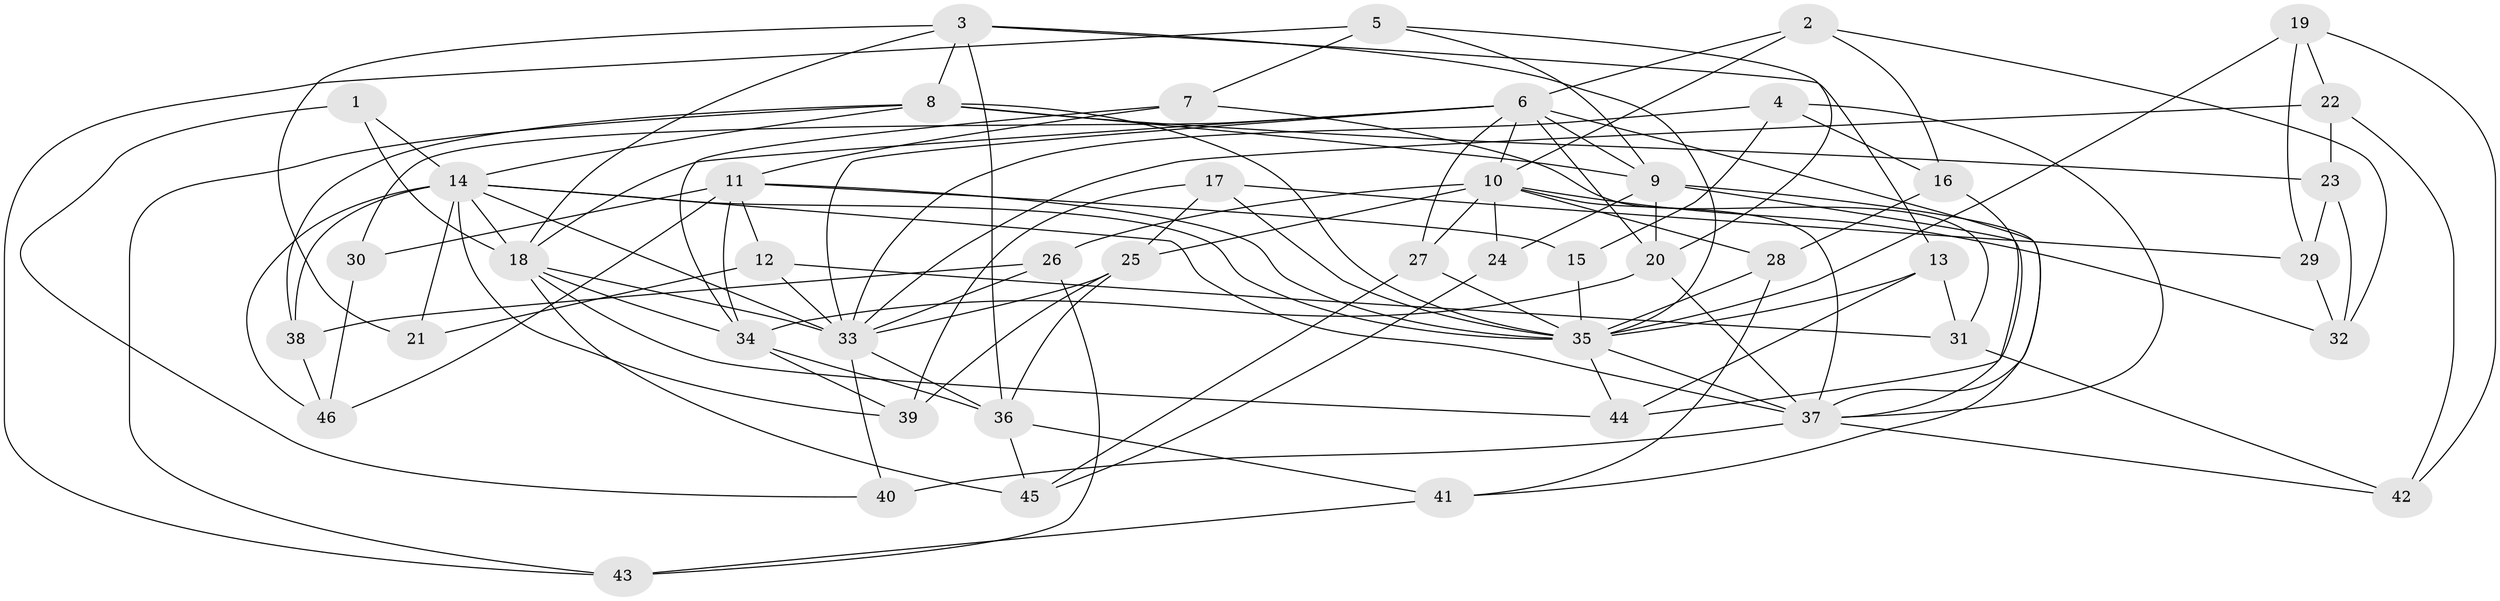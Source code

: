 // original degree distribution, {4: 1.0}
// Generated by graph-tools (version 1.1) at 2025/53/03/04/25 22:53:33]
// undirected, 46 vertices, 117 edges
graph export_dot {
  node [color=gray90,style=filled];
  1;
  2;
  3;
  4;
  5;
  6;
  7;
  8;
  9;
  10;
  11;
  12;
  13;
  14;
  15;
  16;
  17;
  18;
  19;
  20;
  21;
  22;
  23;
  24;
  25;
  26;
  27;
  28;
  29;
  30;
  31;
  32;
  33;
  34;
  35;
  36;
  37;
  38;
  39;
  40;
  41;
  42;
  43;
  44;
  45;
  46;
  1 -- 14 [weight=1.0];
  1 -- 18 [weight=2.0];
  1 -- 40 [weight=1.0];
  2 -- 6 [weight=1.0];
  2 -- 10 [weight=1.0];
  2 -- 16 [weight=1.0];
  2 -- 32 [weight=1.0];
  3 -- 8 [weight=2.0];
  3 -- 13 [weight=1.0];
  3 -- 18 [weight=1.0];
  3 -- 21 [weight=1.0];
  3 -- 35 [weight=1.0];
  3 -- 36 [weight=2.0];
  4 -- 15 [weight=1.0];
  4 -- 16 [weight=1.0];
  4 -- 33 [weight=1.0];
  4 -- 37 [weight=1.0];
  5 -- 7 [weight=1.0];
  5 -- 9 [weight=1.0];
  5 -- 20 [weight=1.0];
  5 -- 43 [weight=1.0];
  6 -- 9 [weight=2.0];
  6 -- 10 [weight=1.0];
  6 -- 18 [weight=2.0];
  6 -- 20 [weight=2.0];
  6 -- 27 [weight=1.0];
  6 -- 30 [weight=1.0];
  6 -- 33 [weight=1.0];
  6 -- 37 [weight=1.0];
  7 -- 11 [weight=1.0];
  7 -- 31 [weight=1.0];
  7 -- 34 [weight=1.0];
  8 -- 9 [weight=2.0];
  8 -- 14 [weight=2.0];
  8 -- 23 [weight=1.0];
  8 -- 35 [weight=1.0];
  8 -- 38 [weight=1.0];
  8 -- 43 [weight=1.0];
  9 -- 20 [weight=1.0];
  9 -- 24 [weight=2.0];
  9 -- 37 [weight=1.0];
  9 -- 41 [weight=1.0];
  10 -- 24 [weight=1.0];
  10 -- 25 [weight=2.0];
  10 -- 26 [weight=1.0];
  10 -- 27 [weight=1.0];
  10 -- 28 [weight=1.0];
  10 -- 32 [weight=1.0];
  10 -- 37 [weight=1.0];
  11 -- 12 [weight=1.0];
  11 -- 15 [weight=2.0];
  11 -- 30 [weight=2.0];
  11 -- 34 [weight=2.0];
  11 -- 35 [weight=1.0];
  11 -- 46 [weight=1.0];
  12 -- 21 [weight=1.0];
  12 -- 31 [weight=1.0];
  12 -- 33 [weight=1.0];
  13 -- 31 [weight=1.0];
  13 -- 35 [weight=1.0];
  13 -- 44 [weight=1.0];
  14 -- 18 [weight=1.0];
  14 -- 21 [weight=2.0];
  14 -- 33 [weight=1.0];
  14 -- 35 [weight=1.0];
  14 -- 37 [weight=1.0];
  14 -- 38 [weight=1.0];
  14 -- 39 [weight=1.0];
  14 -- 46 [weight=1.0];
  15 -- 35 [weight=1.0];
  16 -- 28 [weight=1.0];
  16 -- 44 [weight=1.0];
  17 -- 25 [weight=1.0];
  17 -- 29 [weight=1.0];
  17 -- 35 [weight=1.0];
  17 -- 39 [weight=1.0];
  18 -- 33 [weight=1.0];
  18 -- 34 [weight=1.0];
  18 -- 44 [weight=1.0];
  18 -- 45 [weight=1.0];
  19 -- 22 [weight=1.0];
  19 -- 29 [weight=1.0];
  19 -- 35 [weight=1.0];
  19 -- 42 [weight=1.0];
  20 -- 34 [weight=1.0];
  20 -- 37 [weight=1.0];
  22 -- 23 [weight=1.0];
  22 -- 33 [weight=1.0];
  22 -- 42 [weight=1.0];
  23 -- 29 [weight=1.0];
  23 -- 32 [weight=1.0];
  24 -- 45 [weight=1.0];
  25 -- 33 [weight=1.0];
  25 -- 36 [weight=3.0];
  25 -- 39 [weight=1.0];
  26 -- 33 [weight=1.0];
  26 -- 38 [weight=1.0];
  26 -- 43 [weight=1.0];
  27 -- 35 [weight=1.0];
  27 -- 45 [weight=1.0];
  28 -- 35 [weight=1.0];
  28 -- 41 [weight=1.0];
  29 -- 32 [weight=1.0];
  30 -- 46 [weight=1.0];
  31 -- 42 [weight=1.0];
  33 -- 36 [weight=1.0];
  33 -- 40 [weight=1.0];
  34 -- 36 [weight=2.0];
  34 -- 39 [weight=1.0];
  35 -- 37 [weight=1.0];
  35 -- 44 [weight=1.0];
  36 -- 41 [weight=1.0];
  36 -- 45 [weight=1.0];
  37 -- 40 [weight=2.0];
  37 -- 42 [weight=1.0];
  38 -- 46 [weight=1.0];
  41 -- 43 [weight=1.0];
}
